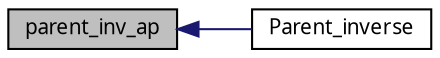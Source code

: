 digraph G
{
  edge [fontname="FreeSans.ttf",fontsize=10,labelfontname="FreeSans.ttf",labelfontsize=10];
  node [fontname="FreeSans.ttf",fontsize=10,shape=record];
  rankdir=LR;
  Node1 [label="parent_inv_ap",height=0.2,width=0.4,color="black", fillcolor="grey75", style="filled" fontcolor="black"];
  Node1 -> Node2 [dir=back,color="midnightblue",fontsize=10,style="solid",fontname="FreeSans.ttf"];
  Node2 [label="Parent_inverse",height=0.2,width=0.4,color="black", fillcolor="white", style="filled",URL="$dtCMatrix_8h.html#5e48369da7e94f0f8a140a5291ca6257"];
}

